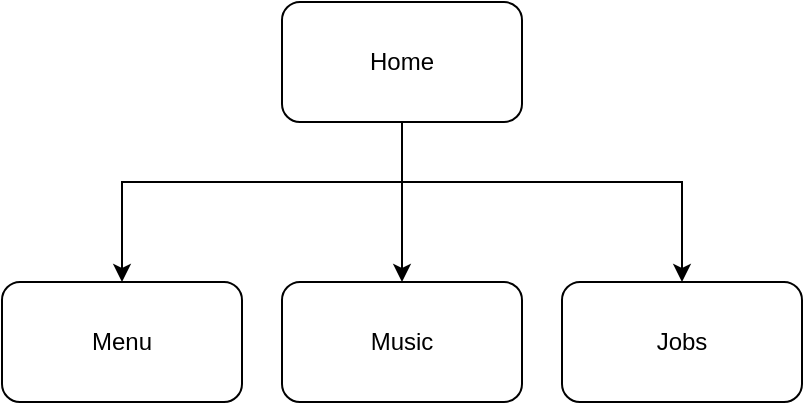 <mxfile version="21.8.0" type="device">
  <diagram name="Page-1" id="5faVR0xYBpxb2PgR3xPy">
    <mxGraphModel dx="768" dy="1082" grid="1" gridSize="10" guides="1" tooltips="1" connect="1" arrows="1" fold="1" page="1" pageScale="1" pageWidth="850" pageHeight="1100" math="0" shadow="0">
      <root>
        <mxCell id="0" />
        <mxCell id="1" parent="0" />
        <mxCell id="eYTLwFV2vtWC__0FgIki-8" value="" style="edgeStyle=orthogonalEdgeStyle;rounded=0;orthogonalLoop=1;jettySize=auto;html=1;" edge="1" parent="1" source="eYTLwFV2vtWC__0FgIki-1" target="eYTLwFV2vtWC__0FgIki-6">
          <mxGeometry relative="1" as="geometry">
            <Array as="points">
              <mxPoint x="400" y="610" />
              <mxPoint x="260" y="610" />
            </Array>
          </mxGeometry>
        </mxCell>
        <mxCell id="eYTLwFV2vtWC__0FgIki-11" style="edgeStyle=orthogonalEdgeStyle;rounded=0;orthogonalLoop=1;jettySize=auto;html=1;entryX=0.5;entryY=0;entryDx=0;entryDy=0;" edge="1" parent="1" source="eYTLwFV2vtWC__0FgIki-1" target="eYTLwFV2vtWC__0FgIki-9">
          <mxGeometry relative="1" as="geometry" />
        </mxCell>
        <mxCell id="eYTLwFV2vtWC__0FgIki-12" style="edgeStyle=orthogonalEdgeStyle;rounded=0;orthogonalLoop=1;jettySize=auto;html=1;entryX=0.5;entryY=0;entryDx=0;entryDy=0;" edge="1" parent="1" source="eYTLwFV2vtWC__0FgIki-1" target="eYTLwFV2vtWC__0FgIki-10">
          <mxGeometry relative="1" as="geometry">
            <Array as="points">
              <mxPoint x="400" y="610" />
              <mxPoint x="540" y="610" />
            </Array>
          </mxGeometry>
        </mxCell>
        <mxCell id="eYTLwFV2vtWC__0FgIki-1" value="Home" style="rounded=1;whiteSpace=wrap;html=1;" vertex="1" parent="1">
          <mxGeometry x="340" y="520" width="120" height="60" as="geometry" />
        </mxCell>
        <mxCell id="eYTLwFV2vtWC__0FgIki-6" value="Menu" style="rounded=1;whiteSpace=wrap;html=1;" vertex="1" parent="1">
          <mxGeometry x="200" y="660" width="120" height="60" as="geometry" />
        </mxCell>
        <mxCell id="eYTLwFV2vtWC__0FgIki-9" value="Music" style="rounded=1;whiteSpace=wrap;html=1;" vertex="1" parent="1">
          <mxGeometry x="340" y="660" width="120" height="60" as="geometry" />
        </mxCell>
        <mxCell id="eYTLwFV2vtWC__0FgIki-10" value="Jobs" style="rounded=1;whiteSpace=wrap;html=1;" vertex="1" parent="1">
          <mxGeometry x="480" y="660" width="120" height="60" as="geometry" />
        </mxCell>
      </root>
    </mxGraphModel>
  </diagram>
</mxfile>
